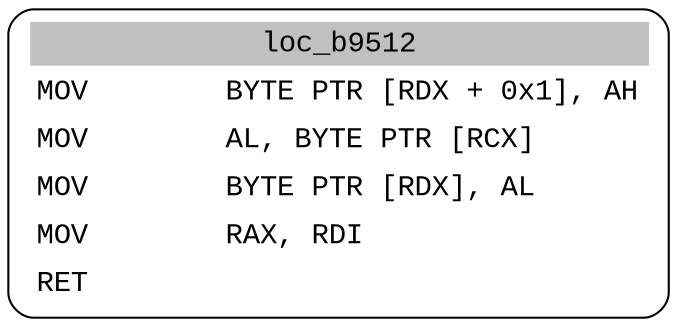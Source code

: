 digraph asm_graph {
1941 [
shape="Mrecord" fontname="Courier New"label =<<table border="0" cellborder="0" cellpadding="3"><tr><td align="center" colspan="2" bgcolor="grey">loc_b9512</td></tr><tr><td align="left">MOV        BYTE PTR [RDX + 0x1], AH</td></tr><tr><td align="left">MOV        AL, BYTE PTR [RCX]</td></tr><tr><td align="left">MOV        BYTE PTR [RDX], AL</td></tr><tr><td align="left">MOV        RAX, RDI</td></tr><tr><td align="left">RET        </td></tr></table>> ];
}
